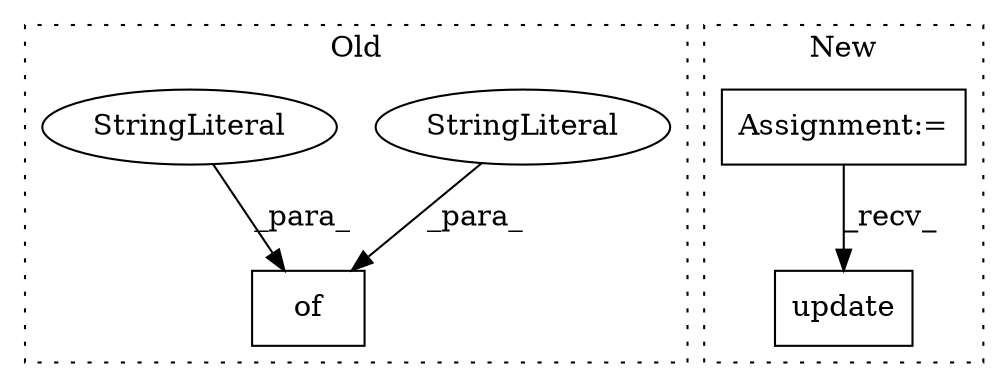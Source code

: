 digraph G {
subgraph cluster0 {
1 [label="of" a="32" s="10155,10298" l="3,1" shape="box"];
3 [label="StringLiteral" a="45" s="10187" l="7" shape="ellipse"];
4 [label="StringLiteral" a="45" s="10245" l="13" shape="ellipse"];
label = "Old";
style="dotted";
}
subgraph cluster1 {
2 [label="update" a="32" s="10052,10241" l="16,-3" shape="box"];
5 [label="Assignment:=" a="7" s="9983" l="1" shape="box"];
label = "New";
style="dotted";
}
3 -> 1 [label="_para_"];
4 -> 1 [label="_para_"];
5 -> 2 [label="_recv_"];
}